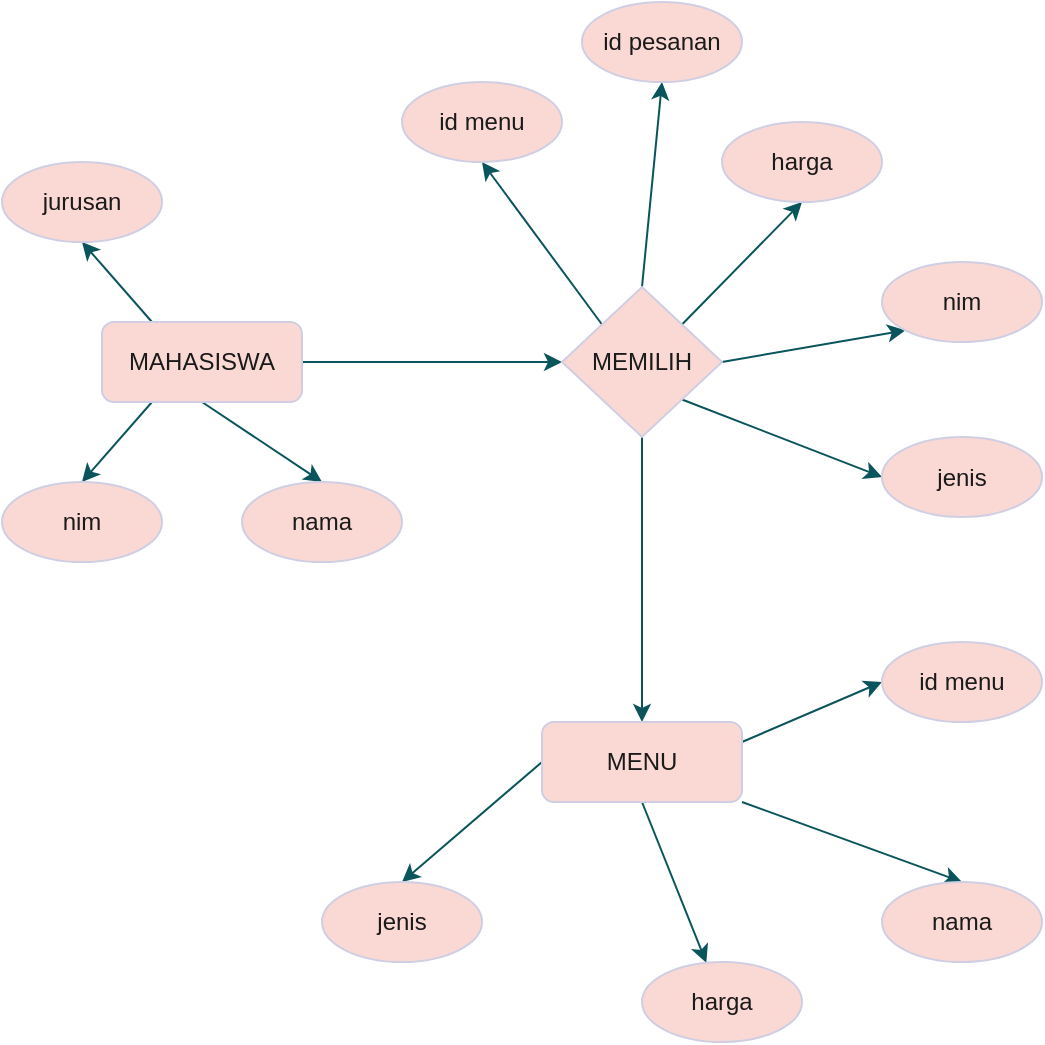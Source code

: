 <mxfile version="26.2.10">
  <diagram name="Page-1" id="E76MSoaunveM41I5se0V">
    <mxGraphModel grid="1" page="1" gridSize="10" guides="1" tooltips="1" connect="1" arrows="1" fold="1" pageScale="1" pageWidth="850" pageHeight="1100" math="0" shadow="0">
      <root>
        <mxCell id="0" />
        <mxCell id="1" parent="0" />
        <mxCell id="Tvv6fVAG_jd8c6L9BC14-25" style="edgeStyle=none;rounded=0;orthogonalLoop=1;jettySize=auto;html=1;exitX=0.25;exitY=1;exitDx=0;exitDy=0;entryX=0.5;entryY=0;entryDx=0;entryDy=0;labelBackgroundColor=none;strokeColor=#09555B;fontColor=default;" edge="1" parent="1" source="Tvv6fVAG_jd8c6L9BC14-1" target="Tvv6fVAG_jd8c6L9BC14-4">
          <mxGeometry relative="1" as="geometry" />
        </mxCell>
        <mxCell id="Tvv6fVAG_jd8c6L9BC14-26" style="edgeStyle=none;rounded=0;orthogonalLoop=1;jettySize=auto;html=1;exitX=0.5;exitY=1;exitDx=0;exitDy=0;entryX=0.5;entryY=0;entryDx=0;entryDy=0;labelBackgroundColor=none;strokeColor=#09555B;fontColor=default;" edge="1" parent="1" source="Tvv6fVAG_jd8c6L9BC14-1" target="Tvv6fVAG_jd8c6L9BC14-5">
          <mxGeometry relative="1" as="geometry" />
        </mxCell>
        <mxCell id="Tvv6fVAG_jd8c6L9BC14-27" style="edgeStyle=none;rounded=0;orthogonalLoop=1;jettySize=auto;html=1;exitX=0.25;exitY=0;exitDx=0;exitDy=0;entryX=0.5;entryY=1;entryDx=0;entryDy=0;labelBackgroundColor=none;strokeColor=#09555B;fontColor=default;" edge="1" parent="1" source="Tvv6fVAG_jd8c6L9BC14-1" target="Tvv6fVAG_jd8c6L9BC14-3">
          <mxGeometry relative="1" as="geometry" />
        </mxCell>
        <mxCell id="Tvv6fVAG_jd8c6L9BC14-28" style="edgeStyle=none;rounded=0;orthogonalLoop=1;jettySize=auto;html=1;exitX=1;exitY=0.5;exitDx=0;exitDy=0;entryX=0;entryY=0.5;entryDx=0;entryDy=0;labelBackgroundColor=none;strokeColor=#09555B;fontColor=default;" edge="1" parent="1" source="Tvv6fVAG_jd8c6L9BC14-1" target="Tvv6fVAG_jd8c6L9BC14-6">
          <mxGeometry relative="1" as="geometry" />
        </mxCell>
        <mxCell id="Tvv6fVAG_jd8c6L9BC14-1" value="MAHASISWA" style="rounded=1;whiteSpace=wrap;html=1;labelBackgroundColor=none;fillColor=#FAD9D5;strokeColor=#D0CEE2;fontColor=#1A1A1A;" vertex="1" parent="1">
          <mxGeometry x="170" y="-4200" width="100" height="40" as="geometry" />
        </mxCell>
        <mxCell id="Tvv6fVAG_jd8c6L9BC14-3" value="jurusan" style="ellipse;whiteSpace=wrap;html=1;labelBackgroundColor=none;fillColor=#FAD9D5;strokeColor=#D0CEE2;fontColor=#1A1A1A;" vertex="1" parent="1">
          <mxGeometry x="120" y="-4280" width="80" height="40" as="geometry" />
        </mxCell>
        <mxCell id="Tvv6fVAG_jd8c6L9BC14-4" value="nim" style="ellipse;whiteSpace=wrap;html=1;labelBackgroundColor=none;fillColor=#FAD9D5;strokeColor=#D0CEE2;fontColor=#1A1A1A;" vertex="1" parent="1">
          <mxGeometry x="120" y="-4120" width="80" height="40" as="geometry" />
        </mxCell>
        <mxCell id="Tvv6fVAG_jd8c6L9BC14-5" value="nama" style="ellipse;whiteSpace=wrap;html=1;labelBackgroundColor=none;fillColor=#FAD9D5;strokeColor=#D0CEE2;fontColor=#1A1A1A;" vertex="1" parent="1">
          <mxGeometry x="240" y="-4120" width="80" height="40" as="geometry" />
        </mxCell>
        <mxCell id="Tvv6fVAG_jd8c6L9BC14-29" style="edgeStyle=none;rounded=0;orthogonalLoop=1;jettySize=auto;html=1;exitX=0.5;exitY=1;exitDx=0;exitDy=0;labelBackgroundColor=none;strokeColor=#09555B;fontColor=default;" edge="1" parent="1" source="Tvv6fVAG_jd8c6L9BC14-6" target="Tvv6fVAG_jd8c6L9BC14-13">
          <mxGeometry relative="1" as="geometry" />
        </mxCell>
        <mxCell id="Tvv6fVAG_jd8c6L9BC14-31" style="edgeStyle=none;rounded=0;orthogonalLoop=1;jettySize=auto;html=1;exitX=0.5;exitY=0;exitDx=0;exitDy=0;entryX=0.5;entryY=1;entryDx=0;entryDy=0;labelBackgroundColor=none;strokeColor=#09555B;fontColor=default;" edge="1" parent="1" source="Tvv6fVAG_jd8c6L9BC14-6" target="Tvv6fVAG_jd8c6L9BC14-8">
          <mxGeometry relative="1" as="geometry" />
        </mxCell>
        <mxCell id="Tvv6fVAG_jd8c6L9BC14-32" style="edgeStyle=none;rounded=0;orthogonalLoop=1;jettySize=auto;html=1;exitX=1;exitY=0;exitDx=0;exitDy=0;entryX=0.5;entryY=1;entryDx=0;entryDy=0;labelBackgroundColor=none;strokeColor=#09555B;fontColor=default;" edge="1" parent="1" source="Tvv6fVAG_jd8c6L9BC14-6" target="Tvv6fVAG_jd8c6L9BC14-9">
          <mxGeometry relative="1" as="geometry" />
        </mxCell>
        <mxCell id="Tvv6fVAG_jd8c6L9BC14-33" style="edgeStyle=none;rounded=0;orthogonalLoop=1;jettySize=auto;html=1;exitX=1;exitY=0.5;exitDx=0;exitDy=0;entryX=0;entryY=1;entryDx=0;entryDy=0;labelBackgroundColor=none;strokeColor=#09555B;fontColor=default;" edge="1" parent="1" source="Tvv6fVAG_jd8c6L9BC14-6" target="Tvv6fVAG_jd8c6L9BC14-11">
          <mxGeometry relative="1" as="geometry" />
        </mxCell>
        <mxCell id="Tvv6fVAG_jd8c6L9BC14-34" style="edgeStyle=none;rounded=0;orthogonalLoop=1;jettySize=auto;html=1;exitX=1;exitY=1;exitDx=0;exitDy=0;entryX=0;entryY=0.5;entryDx=0;entryDy=0;labelBackgroundColor=none;strokeColor=#09555B;fontColor=default;" edge="1" parent="1" source="Tvv6fVAG_jd8c6L9BC14-6" target="Tvv6fVAG_jd8c6L9BC14-10">
          <mxGeometry relative="1" as="geometry" />
        </mxCell>
        <mxCell id="Tvv6fVAG_jd8c6L9BC14-35" style="edgeStyle=none;rounded=0;orthogonalLoop=1;jettySize=auto;html=1;exitX=0;exitY=0;exitDx=0;exitDy=0;entryX=0.5;entryY=1;entryDx=0;entryDy=0;labelBackgroundColor=none;strokeColor=#09555B;fontColor=default;" edge="1" parent="1" source="Tvv6fVAG_jd8c6L9BC14-6" target="Tvv6fVAG_jd8c6L9BC14-12">
          <mxGeometry relative="1" as="geometry" />
        </mxCell>
        <mxCell id="Tvv6fVAG_jd8c6L9BC14-6" value="MEMILIH" style="rhombus;whiteSpace=wrap;html=1;labelBackgroundColor=none;fillColor=#FAD9D5;strokeColor=#D0CEE2;fontColor=#1A1A1A;" vertex="1" parent="1">
          <mxGeometry x="400" y="-4217.5" width="80" height="75" as="geometry" />
        </mxCell>
        <mxCell id="Tvv6fVAG_jd8c6L9BC14-8" value="id pesanan" style="ellipse;whiteSpace=wrap;html=1;labelBackgroundColor=none;fillColor=#FAD9D5;strokeColor=#D0CEE2;fontColor=#1A1A1A;" vertex="1" parent="1">
          <mxGeometry x="410" y="-4360" width="80" height="40" as="geometry" />
        </mxCell>
        <mxCell id="Tvv6fVAG_jd8c6L9BC14-9" value="harga" style="ellipse;whiteSpace=wrap;html=1;labelBackgroundColor=none;fillColor=#FAD9D5;strokeColor=#D0CEE2;fontColor=#1A1A1A;" vertex="1" parent="1">
          <mxGeometry x="480" y="-4300" width="80" height="40" as="geometry" />
        </mxCell>
        <mxCell id="Tvv6fVAG_jd8c6L9BC14-10" value="jenis" style="ellipse;whiteSpace=wrap;html=1;labelBackgroundColor=none;fillColor=#FAD9D5;strokeColor=#D0CEE2;fontColor=#1A1A1A;" vertex="1" parent="1">
          <mxGeometry x="560" y="-4142.5" width="80" height="40" as="geometry" />
        </mxCell>
        <mxCell id="Tvv6fVAG_jd8c6L9BC14-11" value="nim" style="ellipse;whiteSpace=wrap;html=1;labelBackgroundColor=none;fillColor=#FAD9D5;strokeColor=#D0CEE2;fontColor=#1A1A1A;" vertex="1" parent="1">
          <mxGeometry x="560" y="-4230" width="80" height="40" as="geometry" />
        </mxCell>
        <mxCell id="Tvv6fVAG_jd8c6L9BC14-12" value="id menu" style="ellipse;whiteSpace=wrap;html=1;labelBackgroundColor=none;fillColor=#FAD9D5;strokeColor=#D0CEE2;fontColor=#1A1A1A;" vertex="1" parent="1">
          <mxGeometry x="320" y="-4320" width="80" height="40" as="geometry" />
        </mxCell>
        <mxCell id="Tvv6fVAG_jd8c6L9BC14-36" style="edgeStyle=none;rounded=0;orthogonalLoop=1;jettySize=auto;html=1;exitX=0;exitY=0.5;exitDx=0;exitDy=0;entryX=0.5;entryY=0;entryDx=0;entryDy=0;labelBackgroundColor=none;strokeColor=#09555B;fontColor=default;" edge="1" parent="1" source="Tvv6fVAG_jd8c6L9BC14-13" target="Tvv6fVAG_jd8c6L9BC14-16">
          <mxGeometry relative="1" as="geometry" />
        </mxCell>
        <mxCell id="Tvv6fVAG_jd8c6L9BC14-37" style="edgeStyle=none;rounded=0;orthogonalLoop=1;jettySize=auto;html=1;exitX=0.5;exitY=1;exitDx=0;exitDy=0;labelBackgroundColor=none;strokeColor=#09555B;fontColor=default;" edge="1" parent="1" source="Tvv6fVAG_jd8c6L9BC14-13" target="Tvv6fVAG_jd8c6L9BC14-17">
          <mxGeometry relative="1" as="geometry" />
        </mxCell>
        <mxCell id="Tvv6fVAG_jd8c6L9BC14-38" style="edgeStyle=none;rounded=0;orthogonalLoop=1;jettySize=auto;html=1;exitX=1;exitY=1;exitDx=0;exitDy=0;entryX=0.5;entryY=0;entryDx=0;entryDy=0;labelBackgroundColor=none;strokeColor=#09555B;fontColor=default;" edge="1" parent="1" source="Tvv6fVAG_jd8c6L9BC14-13" target="Tvv6fVAG_jd8c6L9BC14-15">
          <mxGeometry relative="1" as="geometry" />
        </mxCell>
        <mxCell id="Tvv6fVAG_jd8c6L9BC14-40" style="edgeStyle=none;rounded=0;orthogonalLoop=1;jettySize=auto;html=1;exitX=1;exitY=0.25;exitDx=0;exitDy=0;entryX=0;entryY=0.5;entryDx=0;entryDy=0;labelBackgroundColor=none;strokeColor=#09555B;fontColor=default;" edge="1" parent="1" source="Tvv6fVAG_jd8c6L9BC14-13" target="Tvv6fVAG_jd8c6L9BC14-14">
          <mxGeometry relative="1" as="geometry" />
        </mxCell>
        <mxCell id="Tvv6fVAG_jd8c6L9BC14-13" value="MENU" style="rounded=1;whiteSpace=wrap;html=1;labelBackgroundColor=none;fillColor=#FAD9D5;strokeColor=#D0CEE2;fontColor=#1A1A1A;" vertex="1" parent="1">
          <mxGeometry x="390" y="-4000" width="100" height="40" as="geometry" />
        </mxCell>
        <mxCell id="Tvv6fVAG_jd8c6L9BC14-14" value="id menu" style="ellipse;whiteSpace=wrap;html=1;labelBackgroundColor=none;fillColor=#FAD9D5;strokeColor=#D0CEE2;fontColor=#1A1A1A;" vertex="1" parent="1">
          <mxGeometry x="560" y="-4040" width="80" height="40" as="geometry" />
        </mxCell>
        <mxCell id="Tvv6fVAG_jd8c6L9BC14-15" value="nama" style="ellipse;whiteSpace=wrap;html=1;labelBackgroundColor=none;fillColor=#FAD9D5;strokeColor=#D0CEE2;fontColor=#1A1A1A;" vertex="1" parent="1">
          <mxGeometry x="560" y="-3920" width="80" height="40" as="geometry" />
        </mxCell>
        <mxCell id="Tvv6fVAG_jd8c6L9BC14-16" value="jenis" style="ellipse;whiteSpace=wrap;html=1;labelBackgroundColor=none;fillColor=#FAD9D5;strokeColor=#D0CEE2;fontColor=#1A1A1A;" vertex="1" parent="1">
          <mxGeometry x="280" y="-3920" width="80" height="40" as="geometry" />
        </mxCell>
        <mxCell id="Tvv6fVAG_jd8c6L9BC14-17" value="harga" style="ellipse;whiteSpace=wrap;html=1;labelBackgroundColor=none;fillColor=#FAD9D5;strokeColor=#D0CEE2;fontColor=#1A1A1A;" vertex="1" parent="1">
          <mxGeometry x="440" y="-3880" width="80" height="40" as="geometry" />
        </mxCell>
      </root>
    </mxGraphModel>
  </diagram>
</mxfile>
